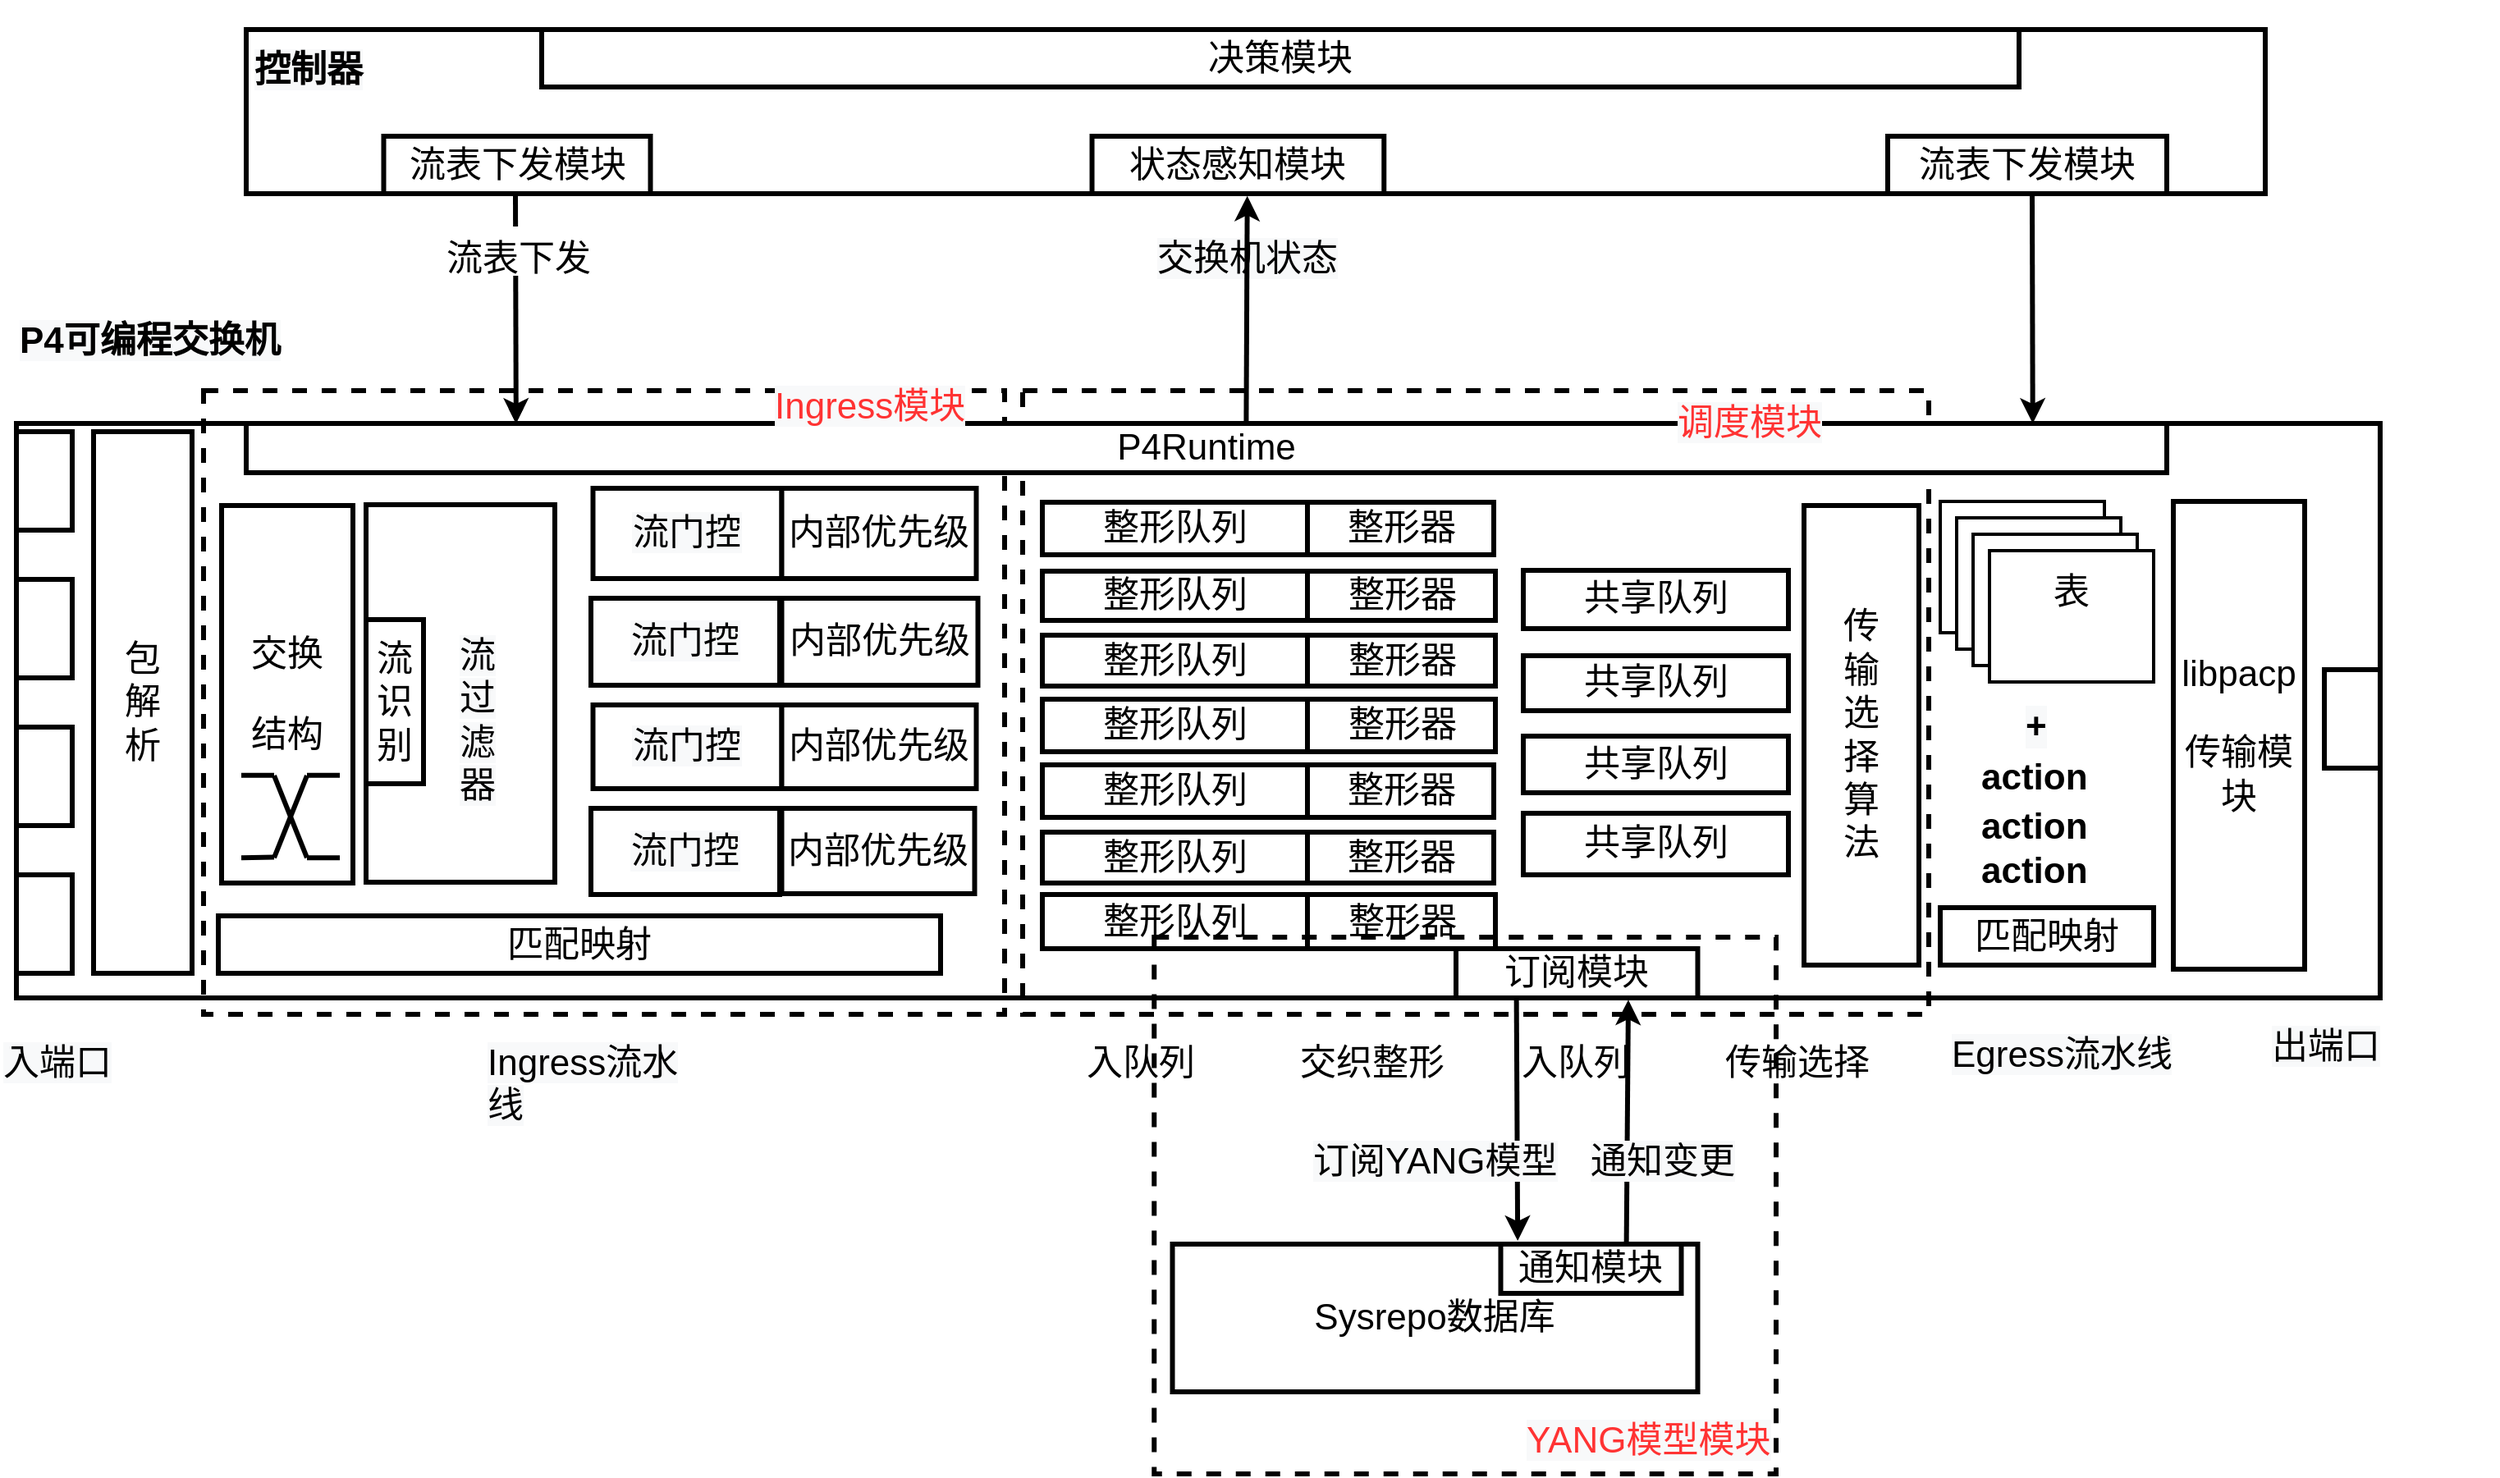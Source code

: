 <mxfile version="14.5.8" type="github">
  <diagram id="_5uIV33gVepCxSf8eShq" name="Page-1">
    <mxGraphModel dx="4031" dy="3089" grid="0" gridSize="10" guides="1" tooltips="1" connect="1" arrows="1" fold="1" page="0" pageScale="1" pageWidth="827" pageHeight="1169" background="none" math="0" shadow="0">
      <root>
        <mxCell id="0" />
        <mxCell id="1" parent="0" />
        <mxCell id="PWsGWJg2u_9087rnuV5E-2" value="" style="rounded=0;whiteSpace=wrap;html=1;strokeWidth=3;fontSize=22;" parent="1" vertex="1">
          <mxGeometry x="-1820" y="-1467" width="1440" height="350" as="geometry" />
        </mxCell>
        <mxCell id="PWsGWJg2u_9087rnuV5E-118" value="&lt;p style=&quot;font-size: 22px;&quot;&gt;&lt;br style=&quot;font-size: 22px;&quot;&gt;&lt;/p&gt;" style="rounded=0;whiteSpace=wrap;html=1;strokeWidth=3;dashed=1;gradientColor=#ffffff;fillColor=none;fontSize=22;" parent="1" vertex="1">
          <mxGeometry x="-1207" y="-1487" width="552" height="380" as="geometry" />
        </mxCell>
        <mxCell id="PWsGWJg2u_9087rnuV5E-90" value="&lt;p style=&quot;font-size: 22px;&quot;&gt;&lt;br style=&quot;font-size: 22px;&quot;&gt;&lt;/p&gt;" style="rounded=0;whiteSpace=wrap;html=1;strokeWidth=3;dashed=1;gradientColor=#ffffff;fillColor=none;fontSize=22;" parent="1" vertex="1">
          <mxGeometry x="-1706" y="-1487" width="488" height="380" as="geometry" />
        </mxCell>
        <mxCell id="PWsGWJg2u_9087rnuV5E-3" value="" style="rounded=0;whiteSpace=wrap;html=1;strokeWidth=3;fontSize=22;" parent="1" vertex="1">
          <mxGeometry x="-1820" y="-1462" width="34" height="60" as="geometry" />
        </mxCell>
        <mxCell id="PWsGWJg2u_9087rnuV5E-4" value="" style="rounded=0;whiteSpace=wrap;html=1;strokeWidth=3;fontSize=22;" parent="1" vertex="1">
          <mxGeometry x="-1820" y="-1372" width="34" height="60" as="geometry" />
        </mxCell>
        <mxCell id="PWsGWJg2u_9087rnuV5E-5" value="" style="rounded=0;whiteSpace=wrap;html=1;strokeWidth=3;fontSize=22;" parent="1" vertex="1">
          <mxGeometry x="-1820" y="-1282" width="34" height="60" as="geometry" />
        </mxCell>
        <mxCell id="PWsGWJg2u_9087rnuV5E-6" value="" style="rounded=0;whiteSpace=wrap;html=1;strokeWidth=3;fontSize=22;" parent="1" vertex="1">
          <mxGeometry x="-1820" y="-1192" width="34" height="60" as="geometry" />
        </mxCell>
        <mxCell id="PWsGWJg2u_9087rnuV5E-10" value="" style="rounded=0;whiteSpace=wrap;html=1;strokeWidth=3;fontSize=22;" parent="1" vertex="1">
          <mxGeometry x="-414" y="-1317" width="34" height="60" as="geometry" />
        </mxCell>
        <mxCell id="PWsGWJg2u_9087rnuV5E-11" value="&lt;blockquote style=&quot;font-size: 22px;&quot;&gt;&lt;font style=&quot;font-size: 22px;&quot;&gt;包解析&lt;/font&gt;&lt;/blockquote&gt;" style="rounded=0;whiteSpace=wrap;html=1;strokeWidth=3;fontSize=22;" parent="1" vertex="1">
          <mxGeometry x="-1773" y="-1462" width="60" height="330" as="geometry" />
        </mxCell>
        <mxCell id="PWsGWJg2u_9087rnuV5E-12" value="&lt;p style=&quot;font-size: 22px;&quot;&gt;&lt;font style=&quot;font-size: 22px;&quot;&gt;匹配映射&lt;/font&gt;&lt;/p&gt;" style="rounded=0;whiteSpace=wrap;html=1;strokeWidth=3;fontSize=22;" parent="1" vertex="1">
          <mxGeometry x="-1697" y="-1167" width="440" height="35" as="geometry" />
        </mxCell>
        <mxCell id="PWsGWJg2u_9087rnuV5E-13" value="&lt;blockquote style=&quot;font-size: 22px;&quot;&gt;&lt;br style=&quot;font-size: 22px;&quot;&gt;&lt;/blockquote&gt;" style="rounded=0;whiteSpace=wrap;html=1;strokeWidth=3;fontSize=22;" parent="1" vertex="1">
          <mxGeometry x="-1680" y="-1707" width="1230" height="100" as="geometry" />
        </mxCell>
        <mxCell id="PWsGWJg2u_9087rnuV5E-15" value="&lt;blockquote style=&quot;font-size: 22px;&quot;&gt;&lt;br style=&quot;font-size: 22px;&quot;&gt;&lt;/blockquote&gt;" style="rounded=0;whiteSpace=wrap;html=1;strokeWidth=3;fontSize=22;" parent="1" vertex="1">
          <mxGeometry x="-1607" y="-1417.5" width="115" height="230" as="geometry" />
        </mxCell>
        <mxCell id="PWsGWJg2u_9087rnuV5E-26" value="&lt;p style=&quot;font-size: 22px;&quot;&gt;&lt;font style=&quot;font-size: 22px;&quot;&gt;P4Runtime&lt;/font&gt;&lt;/p&gt;" style="rounded=0;whiteSpace=wrap;html=1;strokeWidth=3;fontSize=22;" parent="1" vertex="1">
          <mxGeometry x="-1680" y="-1467" width="1170" height="30" as="geometry" />
        </mxCell>
        <mxCell id="PWsGWJg2u_9087rnuV5E-27" value="&lt;span style=&quot;color: rgb(0, 0, 0); font-family: helvetica; font-size: 22px; font-style: normal; font-weight: 400; letter-spacing: normal; text-align: center; text-indent: 0px; text-transform: none; word-spacing: 0px; background-color: rgb(248, 249, 250); display: inline; float: none;&quot;&gt;Ingress流水线&lt;/span&gt;" style="text;whiteSpace=wrap;html=1;fontSize=22;" parent="1" vertex="1">
          <mxGeometry x="-1535" y="-1097" width="140" height="30" as="geometry" />
        </mxCell>
        <mxCell id="PWsGWJg2u_9087rnuV5E-30" value="&lt;span style=&quot;color: rgb(0, 0, 0); font-family: helvetica; font-size: 22px; font-style: normal; font-weight: 400; letter-spacing: normal; text-align: center; text-indent: 0px; text-transform: none; word-spacing: 0px; background-color: rgb(248, 249, 250); display: inline; float: none;&quot;&gt;交换机状态&lt;/span&gt;" style="text;whiteSpace=wrap;html=1;fillColor=#ffffff;fontSize=22;" parent="1" vertex="1">
          <mxGeometry x="-1126.87" y="-1587" width="140" height="30" as="geometry" />
        </mxCell>
        <mxCell id="PWsGWJg2u_9087rnuV5E-32" value="&lt;blockquote style=&quot;font-size: 22px;&quot;&gt;&lt;br style=&quot;font-size: 22px;&quot;&gt;&lt;/blockquote&gt;" style="rounded=0;whiteSpace=wrap;html=1;strokeWidth=2;fontSize=22;" parent="1" vertex="1">
          <mxGeometry x="-648" y="-1419.5" width="100" height="80" as="geometry" />
        </mxCell>
        <mxCell id="PWsGWJg2u_9087rnuV5E-33" value="&lt;blockquote style=&quot;font-size: 22px;&quot;&gt;&lt;br style=&quot;font-size: 22px;&quot;&gt;&lt;/blockquote&gt;" style="rounded=0;whiteSpace=wrap;html=1;strokeWidth=2;fontSize=22;" parent="1" vertex="1">
          <mxGeometry x="-638" y="-1409.5" width="100" height="80" as="geometry" />
        </mxCell>
        <mxCell id="PWsGWJg2u_9087rnuV5E-34" value="&lt;blockquote style=&quot;font-size: 22px;&quot;&gt;&lt;br style=&quot;font-size: 22px;&quot;&gt;&lt;/blockquote&gt;" style="rounded=0;whiteSpace=wrap;html=1;strokeWidth=2;fontSize=22;" parent="1" vertex="1">
          <mxGeometry x="-628" y="-1399.5" width="100" height="80" as="geometry" />
        </mxCell>
        <mxCell id="PWsGWJg2u_9087rnuV5E-35" value="&lt;blockquote style=&quot;font-size: 22px;&quot;&gt;&lt;br style=&quot;font-size: 22px;&quot;&gt;&lt;/blockquote&gt;" style="rounded=0;whiteSpace=wrap;html=1;strokeWidth=2;fontSize=22;" parent="1" vertex="1">
          <mxGeometry x="-618" y="-1389.5" width="100" height="80" as="geometry" />
        </mxCell>
        <mxCell id="PWsGWJg2u_9087rnuV5E-36" value="&lt;font style=&quot;font-size: 22px;&quot;&gt;表&lt;/font&gt;" style="text;html=1;strokeColor=none;fillColor=none;align=center;verticalAlign=middle;whiteSpace=wrap;rounded=0;fontSize=22;" parent="1" vertex="1">
          <mxGeometry x="-588" y="-1374.5" width="40" height="20" as="geometry" />
        </mxCell>
        <mxCell id="PWsGWJg2u_9087rnuV5E-37" value="&lt;span style=&quot;color: rgb(0, 0, 0); font-family: helvetica; font-size: 22px; font-style: normal; font-weight: 400; letter-spacing: normal; text-align: center; text-indent: 0px; text-transform: none; word-spacing: 0px; background-color: rgb(248, 249, 250); display: inline; float: none;&quot;&gt;Egress流水线&lt;/span&gt;" style="text;whiteSpace=wrap;html=1;fontSize=22;" parent="1" vertex="1">
          <mxGeometry x="-643" y="-1102.5" width="140" height="30" as="geometry" />
        </mxCell>
        <mxCell id="PWsGWJg2u_9087rnuV5E-38" value="&lt;blockquote style=&quot;font-size: 22px;&quot;&gt;&lt;span style=&quot;font-size: 22px;&quot;&gt;Sysrepo数据库&lt;/span&gt;&lt;/blockquote&gt;" style="rounded=0;whiteSpace=wrap;html=1;strokeWidth=3;fontSize=22;" parent="1" vertex="1">
          <mxGeometry x="-1115.75" y="-967" width="320" height="90" as="geometry" />
        </mxCell>
        <mxCell id="PWsGWJg2u_9087rnuV5E-40" value="&lt;p style=&quot;font-size: 22px;&quot;&gt;&lt;font style=&quot;font-size: 22px;&quot;&gt;订阅模块&lt;/font&gt;&lt;/p&gt;" style="rounded=0;whiteSpace=wrap;html=1;strokeWidth=3;fontSize=22;" parent="1" vertex="1">
          <mxGeometry x="-943" y="-1147" width="147.25" height="30" as="geometry" />
        </mxCell>
        <mxCell id="PWsGWJg2u_9087rnuV5E-41" value="&lt;p style=&quot;font-size: 22px;&quot;&gt;&lt;font style=&quot;font-size: 22px;&quot;&gt;通知模块&lt;/font&gt;&lt;/p&gt;" style="rounded=0;whiteSpace=wrap;html=1;strokeWidth=3;fontSize=22;" parent="1" vertex="1">
          <mxGeometry x="-915.75" y="-967" width="110" height="30" as="geometry" />
        </mxCell>
        <mxCell id="PWsGWJg2u_9087rnuV5E-42" value="" style="endArrow=classic;html=1;exitX=0.696;exitY=-0.01;exitDx=0;exitDy=0;exitPerimeter=0;entryX=0.713;entryY=1.038;entryDx=0;entryDy=0;strokeWidth=3;entryPerimeter=0;fontSize=22;" parent="1" source="PWsGWJg2u_9087rnuV5E-41" target="PWsGWJg2u_9087rnuV5E-40" edge="1">
          <mxGeometry width="50" height="50" relative="1" as="geometry">
            <mxPoint x="-1050" y="-923.01" as="sourcePoint" />
            <mxPoint x="-1049.96" y="-797" as="targetPoint" />
          </mxGeometry>
        </mxCell>
        <mxCell id="PWsGWJg2u_9087rnuV5E-43" value="" style="endArrow=classic;html=1;entryX=0.094;entryY=-0.067;entryDx=0;entryDy=0;entryPerimeter=0;strokeWidth=3;exitX=0.25;exitY=1;exitDx=0;exitDy=0;fontSize=22;" parent="1" source="PWsGWJg2u_9087rnuV5E-40" target="PWsGWJg2u_9087rnuV5E-41" edge="1">
          <mxGeometry width="50" height="50" relative="1" as="geometry">
            <mxPoint x="-915" y="-1047" as="sourcePoint" />
            <mxPoint x="-1107.92" y="-921.84" as="targetPoint" />
          </mxGeometry>
        </mxCell>
        <mxCell id="PWsGWJg2u_9087rnuV5E-44" value="" style="endArrow=classic;html=1;exitX=0.821;exitY=1.018;exitDx=0;exitDy=0;exitPerimeter=0;entryX=0.104;entryY=-0.133;entryDx=0;entryDy=0;entryPerimeter=0;fontSize=22;" parent="1" edge="1">
          <mxGeometry width="50" height="50" relative="1" as="geometry">
            <mxPoint x="-1515.44" y="-1556.46" as="sourcePoint" />
            <mxPoint x="-1515.71" y="-1467" as="targetPoint" />
          </mxGeometry>
        </mxCell>
        <mxCell id="PWsGWJg2u_9087rnuV5E-45" value="" style="endArrow=classic;html=1;exitX=0.308;exitY=-0.133;exitDx=0;exitDy=0;exitPerimeter=0;entryX=0.227;entryY=1;entryDx=0;entryDy=0;entryPerimeter=0;strokeWidth=3;fontSize=22;" parent="1" edge="1">
          <mxGeometry width="50" height="50" relative="1" as="geometry">
            <mxPoint x="-1070.8" y="-1467" as="sourcePoint" />
            <mxPoint x="-1070.16" y="-1605.65" as="targetPoint" />
          </mxGeometry>
        </mxCell>
        <mxCell id="PWsGWJg2u_9087rnuV5E-48" value="" style="endArrow=classic;html=1;entryX=0.104;entryY=-0.133;entryDx=0;entryDy=0;entryPerimeter=0;strokeWidth=3;fontSize=22;" parent="1" edge="1">
          <mxGeometry width="50" height="50" relative="1" as="geometry">
            <mxPoint x="-1516" y="-1607" as="sourcePoint" />
            <mxPoint x="-1515.59" y="-1467" as="targetPoint" />
          </mxGeometry>
        </mxCell>
        <mxCell id="PWsGWJg2u_9087rnuV5E-49" value="&lt;blockquote style=&quot;font-size: 22px;&quot;&gt;&lt;span style=&quot;color: rgb(0, 0, 0); font-family: helvetica; font-size: 22px; font-style: normal; font-weight: 400; letter-spacing: normal; text-align: center; text-indent: 0px; text-transform: none; word-spacing: 0px; background-color: rgb(248, 249, 250); display: inline; float: none;&quot;&gt;流过滤器&lt;/span&gt;&lt;/blockquote&gt;" style="text;whiteSpace=wrap;html=1;fontSize=22;" parent="1" vertex="1">
          <mxGeometry x="-1592" y="-1367.5" width="110" height="150" as="geometry" />
        </mxCell>
        <mxCell id="PWsGWJg2u_9087rnuV5E-50" value="&lt;blockquote style=&quot;font-size: 22px;&quot;&gt;&lt;font style=&quot;font-size: 22px;&quot;&gt;流识别&lt;/font&gt;&lt;/blockquote&gt;" style="rounded=0;whiteSpace=wrap;html=1;strokeWidth=3;rotation=0;fontSize=22;" parent="1" vertex="1">
          <mxGeometry x="-1607" y="-1347.5" width="35" height="100" as="geometry" />
        </mxCell>
        <mxCell id="PWsGWJg2u_9087rnuV5E-51" value="&lt;p style=&quot;font-size: 22px;&quot;&gt;整形队列&lt;/p&gt;" style="rounded=0;whiteSpace=wrap;html=1;strokeWidth=3;fontSize=22;" parent="1" vertex="1">
          <mxGeometry x="-1195" y="-1419" width="161.5" height="32" as="geometry" />
        </mxCell>
        <mxCell id="PWsGWJg2u_9087rnuV5E-52" value="&lt;p style=&quot;font-size: 22px;&quot;&gt;整形队列&lt;/p&gt;" style="rounded=0;whiteSpace=wrap;html=1;strokeWidth=3;fontSize=22;" parent="1" vertex="1">
          <mxGeometry x="-1195" y="-1377" width="161.5" height="30" as="geometry" />
        </mxCell>
        <mxCell id="PWsGWJg2u_9087rnuV5E-53" value="&lt;p style=&quot;font-size: 22px;&quot;&gt;整形队列&lt;/p&gt;" style="rounded=0;whiteSpace=wrap;html=1;strokeWidth=3;fontSize=22;" parent="1" vertex="1">
          <mxGeometry x="-1195" y="-1338" width="161.5" height="31" as="geometry" />
        </mxCell>
        <mxCell id="PWsGWJg2u_9087rnuV5E-55" value="&lt;p style=&quot;font-size: 22px;&quot;&gt;整形队列&lt;/p&gt;" style="rounded=0;whiteSpace=wrap;html=1;strokeWidth=3;fontSize=22;" parent="1" vertex="1">
          <mxGeometry x="-1195" y="-1299" width="161.5" height="32" as="geometry" />
        </mxCell>
        <mxCell id="PWsGWJg2u_9087rnuV5E-56" value="&lt;p style=&quot;font-size: 22px;&quot;&gt;整形队列&lt;/p&gt;" style="rounded=0;whiteSpace=wrap;html=1;strokeWidth=3;fontSize=22;" parent="1" vertex="1">
          <mxGeometry x="-1195" y="-1259" width="161.5" height="32" as="geometry" />
        </mxCell>
        <mxCell id="PWsGWJg2u_9087rnuV5E-57" value="&lt;p style=&quot;font-size: 22px;&quot;&gt;整形队列&lt;/p&gt;" style="rounded=0;whiteSpace=wrap;html=1;strokeWidth=3;fontSize=22;" parent="1" vertex="1">
          <mxGeometry x="-1195" y="-1218" width="161.5" height="31" as="geometry" />
        </mxCell>
        <mxCell id="PWsGWJg2u_9087rnuV5E-58" value="&lt;p style=&quot;font-size: 22px;&quot;&gt;整形队列&lt;/p&gt;" style="rounded=0;whiteSpace=wrap;html=1;strokeWidth=3;fontSize=22;" parent="1" vertex="1">
          <mxGeometry x="-1195" y="-1180" width="161.5" height="33" as="geometry" />
        </mxCell>
        <mxCell id="PWsGWJg2u_9087rnuV5E-62" value="&lt;p style=&quot;font-size: 22px;&quot;&gt;整形器&lt;/p&gt;" style="rounded=0;whiteSpace=wrap;html=1;strokeWidth=3;fontSize=22;" parent="1" vertex="1">
          <mxGeometry x="-1033.5" y="-1419" width="113.5" height="32" as="geometry" />
        </mxCell>
        <mxCell id="PWsGWJg2u_9087rnuV5E-63" value="&lt;p style=&quot;font-size: 22px;&quot;&gt;整形器&lt;br style=&quot;font-size: 22px;&quot;&gt;&lt;/p&gt;" style="rounded=0;whiteSpace=wrap;html=1;strokeWidth=3;fontSize=22;" parent="1" vertex="1">
          <mxGeometry x="-1033.5" y="-1377" width="114.5" height="30" as="geometry" />
        </mxCell>
        <mxCell id="PWsGWJg2u_9087rnuV5E-64" value="&lt;p style=&quot;font-size: 22px;&quot;&gt;整形器&lt;br style=&quot;font-size: 22px;&quot;&gt;&lt;/p&gt;" style="rounded=0;whiteSpace=wrap;html=1;strokeWidth=3;fontSize=22;" parent="1" vertex="1">
          <mxGeometry x="-1033.5" y="-1338" width="114.5" height="31" as="geometry" />
        </mxCell>
        <mxCell id="PWsGWJg2u_9087rnuV5E-65" value="&lt;p style=&quot;font-size: 22px;&quot;&gt;整形器&lt;br style=&quot;font-size: 22px;&quot;&gt;&lt;/p&gt;" style="rounded=0;whiteSpace=wrap;html=1;strokeWidth=3;fontSize=22;" parent="1" vertex="1">
          <mxGeometry x="-1033.5" y="-1299" width="114.5" height="32" as="geometry" />
        </mxCell>
        <mxCell id="PWsGWJg2u_9087rnuV5E-66" value="&lt;p style=&quot;font-size: 22px;&quot;&gt;整形器&lt;br style=&quot;font-size: 22px;&quot;&gt;&lt;/p&gt;" style="rounded=0;whiteSpace=wrap;html=1;strokeWidth=3;fontSize=22;" parent="1" vertex="1">
          <mxGeometry x="-1033.5" y="-1259" width="113.5" height="32" as="geometry" />
        </mxCell>
        <mxCell id="PWsGWJg2u_9087rnuV5E-67" value="&lt;p style=&quot;font-size: 22px;&quot;&gt;整形器&lt;br style=&quot;font-size: 22px;&quot;&gt;&lt;/p&gt;" style="rounded=0;whiteSpace=wrap;html=1;strokeWidth=3;fontSize=22;" parent="1" vertex="1">
          <mxGeometry x="-1033.5" y="-1218" width="113.5" height="31" as="geometry" />
        </mxCell>
        <mxCell id="PWsGWJg2u_9087rnuV5E-68" value="&lt;p style=&quot;font-size: 22px;&quot;&gt;整形器&lt;br style=&quot;font-size: 22px;&quot;&gt;&lt;/p&gt;" style="rounded=0;whiteSpace=wrap;html=1;strokeWidth=3;fontSize=22;" parent="1" vertex="1">
          <mxGeometry x="-1033.5" y="-1180" width="114.5" height="33" as="geometry" />
        </mxCell>
        <mxCell id="PWsGWJg2u_9087rnuV5E-70" value="&lt;div style=&quot;text-align: center; font-size: 22px;&quot;&gt;&lt;span style=&quot;font-size: 22px;&quot;&gt;&lt;font face=&quot;helvetica&quot; style=&quot;font-size: 22px;&quot;&gt;交织整形&lt;/font&gt;&lt;/span&gt;&lt;/div&gt;" style="text;whiteSpace=wrap;html=1;fontSize=22;" parent="1" vertex="1">
          <mxGeometry x="-1040" y="-1097" width="140" height="30" as="geometry" />
        </mxCell>
        <mxCell id="PWsGWJg2u_9087rnuV5E-71" value="&lt;div style=&quot;text-align: center; font-size: 22px;&quot;&gt;&lt;span style=&quot;font-size: 22px;&quot;&gt;&lt;font face=&quot;helvetica&quot; style=&quot;font-size: 22px;&quot;&gt;入队列&lt;/font&gt;&lt;/span&gt;&lt;/div&gt;" style="text;whiteSpace=wrap;html=1;fontSize=22;" parent="1" vertex="1">
          <mxGeometry x="-1170" y="-1097" width="140" height="30" as="geometry" />
        </mxCell>
        <mxCell id="PWsGWJg2u_9087rnuV5E-74" value="&#xa;&#xa;&lt;span style=&quot;color: rgb(0, 0, 0); font-family: helvetica; font-size: 22px; font-style: normal; font-weight: 400; letter-spacing: normal; text-align: center; text-indent: 0px; text-transform: none; word-spacing: 0px; background-color: rgb(248, 249, 250); display: inline; float: none;&quot;&gt;流门控&lt;/span&gt;&#xa;&#xa;" style="rounded=0;whiteSpace=wrap;html=1;strokeWidth=3;fontStyle=1;fontSize=22;" parent="1" vertex="1">
          <mxGeometry x="-1468.75" y="-1427.5" width="115" height="55" as="geometry" />
        </mxCell>
        <mxCell id="PWsGWJg2u_9087rnuV5E-76" value="&#xa;&#xa;&lt;span style=&quot;color: rgb(0, 0, 0); font-family: helvetica; font-size: 22px; font-style: normal; font-weight: 400; letter-spacing: normal; text-align: center; text-indent: 0px; text-transform: none; word-spacing: 0px; background-color: rgb(248, 249, 250); display: inline; float: none;&quot;&gt;流门控&lt;/span&gt;&#xa;&#xa;" style="rounded=0;whiteSpace=wrap;html=1;strokeWidth=3;fontStyle=1;fontSize=22;" parent="1" vertex="1">
          <mxGeometry x="-1470" y="-1360.5" width="115" height="53" as="geometry" />
        </mxCell>
        <mxCell id="PWsGWJg2u_9087rnuV5E-77" value="&#xa;&#xa;&lt;span style=&quot;color: rgb(0, 0, 0); font-family: helvetica; font-size: 22px; font-style: normal; font-weight: 400; letter-spacing: normal; text-align: center; text-indent: 0px; text-transform: none; word-spacing: 0px; background-color: rgb(248, 249, 250); display: inline; float: none;&quot;&gt;流门控&lt;/span&gt;&#xa;&#xa;" style="rounded=0;whiteSpace=wrap;html=1;strokeWidth=3;fontStyle=1;fontSize=22;" parent="1" vertex="1">
          <mxGeometry x="-1468.75" y="-1295.5" width="115" height="51" as="geometry" />
        </mxCell>
        <mxCell id="PWsGWJg2u_9087rnuV5E-78" value="&#xa;&#xa;&lt;span style=&quot;color: rgb(0, 0, 0); font-family: helvetica; font-size: 22px; font-style: normal; font-weight: 400; letter-spacing: normal; text-align: center; text-indent: 0px; text-transform: none; word-spacing: 0px; background-color: rgb(248, 249, 250); display: inline; float: none;&quot;&gt;流门控&lt;/span&gt;&#xa;&#xa;" style="rounded=0;whiteSpace=wrap;html=1;strokeWidth=3;fontStyle=1;fontSize=22;" parent="1" vertex="1">
          <mxGeometry x="-1470" y="-1232.5" width="115" height="52.5" as="geometry" />
        </mxCell>
        <mxCell id="PWsGWJg2u_9087rnuV5E-79" value="&lt;p style=&quot;font-size: 22px&quot;&gt;&lt;font style=&quot;font-size: 22px ; font-weight: normal&quot;&gt;内部优先级&lt;/font&gt;&lt;/p&gt;" style="rounded=0;whiteSpace=wrap;html=1;strokeWidth=3;fontStyle=1;fontSize=22;" parent="1" vertex="1">
          <mxGeometry x="-1353.75" y="-1427.5" width="118.5" height="55" as="geometry" />
        </mxCell>
        <mxCell id="PWsGWJg2u_9087rnuV5E-80" value="&lt;p style=&quot;font-size: 22px&quot;&gt;&lt;font style=&quot;font-size: 22px ; font-weight: normal&quot;&gt;内部优先级&lt;/font&gt;&lt;/p&gt;" style="rounded=0;whiteSpace=wrap;html=1;strokeWidth=3;fontStyle=1;fontSize=22;" parent="1" vertex="1">
          <mxGeometry x="-1353.75" y="-1360.5" width="119.5" height="53" as="geometry" />
        </mxCell>
        <mxCell id="PWsGWJg2u_9087rnuV5E-81" value="&lt;p style=&quot;font-size: 22px&quot;&gt;&lt;font style=&quot;font-size: 22px ; font-weight: normal&quot;&gt;内部优先级&lt;/font&gt;&lt;/p&gt;" style="rounded=0;whiteSpace=wrap;html=1;strokeWidth=3;fontStyle=1;fontSize=22;" parent="1" vertex="1">
          <mxGeometry x="-1353.75" y="-1295.5" width="118.5" height="51" as="geometry" />
        </mxCell>
        <mxCell id="PWsGWJg2u_9087rnuV5E-82" value="&lt;p style=&quot;font-size: 22px&quot;&gt;&lt;font style=&quot;font-size: 22px ; font-weight: normal&quot;&gt;内部优先级&lt;/font&gt;&lt;/p&gt;" style="rounded=0;whiteSpace=wrap;html=1;strokeWidth=3;fontStyle=1;fontSize=22;" parent="1" vertex="1">
          <mxGeometry x="-1353.75" y="-1232.5" width="117.5" height="52" as="geometry" />
        </mxCell>
        <mxCell id="PWsGWJg2u_9087rnuV5E-83" value="&lt;span style=&quot;color: rgb(0, 0, 0); font-family: helvetica; font-size: 22px; font-style: normal; font-weight: 400; letter-spacing: normal; text-align: center; text-indent: 0px; text-transform: none; word-spacing: 0px; background-color: rgb(248, 249, 250); display: inline; float: none;&quot;&gt;入端口&lt;/span&gt;" style="text;whiteSpace=wrap;html=1;fontSize=22;" parent="1" vertex="1">
          <mxGeometry x="-1830" y="-1097" width="140" height="30" as="geometry" />
        </mxCell>
        <mxCell id="PWsGWJg2u_9087rnuV5E-87" value="&lt;p style=&quot;font-size: 22px;&quot;&gt;&lt;font style=&quot;font-size: 22px;&quot;&gt;交换&lt;/font&gt;&lt;/p&gt;&lt;p style=&quot;font-size: 22px;&quot;&gt;&lt;font style=&quot;font-size: 22px;&quot;&gt;结构&lt;/font&gt;&lt;/p&gt;" style="rounded=0;whiteSpace=wrap;html=1;strokeWidth=3;fontSize=22;" parent="1" vertex="1">
          <mxGeometry x="-1695" y="-1417" width="80" height="230" as="geometry" />
        </mxCell>
        <mxCell id="PWsGWJg2u_9087rnuV5E-91" value="" style="endArrow=none;html=1;strokeWidth=3;fontSize=22;" parent="1" edge="1">
          <mxGeometry width="50" height="50" relative="1" as="geometry">
            <mxPoint x="-1683" y="-1252.6" as="sourcePoint" />
            <mxPoint x="-1663" y="-1252.6" as="targetPoint" />
          </mxGeometry>
        </mxCell>
        <mxCell id="PWsGWJg2u_9087rnuV5E-92" value="" style="endArrow=none;html=1;strokeWidth=3;fontSize=22;" parent="1" edge="1">
          <mxGeometry width="50" height="50" relative="1" as="geometry">
            <mxPoint x="-1643" y="-1202.41" as="sourcePoint" />
            <mxPoint x="-1623" y="-1202.41" as="targetPoint" />
          </mxGeometry>
        </mxCell>
        <mxCell id="PWsGWJg2u_9087rnuV5E-93" value="" style="endArrow=none;html=1;strokeWidth=3;fontSize=22;" parent="1" edge="1">
          <mxGeometry width="50" height="50" relative="1" as="geometry">
            <mxPoint x="-1683" y="-1202.41" as="sourcePoint" />
            <mxPoint x="-1663" y="-1202.74" as="targetPoint" />
          </mxGeometry>
        </mxCell>
        <mxCell id="PWsGWJg2u_9087rnuV5E-94" value="" style="endArrow=none;html=1;strokeWidth=3;fontSize=22;" parent="1" edge="1">
          <mxGeometry width="50" height="50" relative="1" as="geometry">
            <mxPoint x="-1643" y="-1252.6" as="sourcePoint" />
            <mxPoint x="-1623" y="-1252.6" as="targetPoint" />
          </mxGeometry>
        </mxCell>
        <mxCell id="PWsGWJg2u_9087rnuV5E-95" value="" style="endArrow=none;html=1;strokeWidth=3;fontSize=22;" parent="1" edge="1">
          <mxGeometry width="50" height="50" relative="1" as="geometry">
            <mxPoint x="-1663" y="-1252.41" as="sourcePoint" />
            <mxPoint x="-1643" y="-1202.41" as="targetPoint" />
          </mxGeometry>
        </mxCell>
        <mxCell id="PWsGWJg2u_9087rnuV5E-96" value="" style="endArrow=none;html=1;strokeWidth=3;fontSize=22;" parent="1" edge="1">
          <mxGeometry width="50" height="50" relative="1" as="geometry">
            <mxPoint x="-1663" y="-1202.41" as="sourcePoint" />
            <mxPoint x="-1643" y="-1252.41" as="targetPoint" />
          </mxGeometry>
        </mxCell>
        <mxCell id="PWsGWJg2u_9087rnuV5E-104" value="&lt;blockquote style=&quot;font-size: 22px;&quot;&gt;&lt;font style=&quot;font-size: 22px;&quot;&gt;传输选择算法&lt;/font&gt;&lt;/blockquote&gt;" style="rounded=0;whiteSpace=wrap;html=1;strokeWidth=3;fontSize=22;" parent="1" vertex="1">
          <mxGeometry x="-731" y="-1417" width="70" height="280" as="geometry" />
        </mxCell>
        <mxCell id="PWsGWJg2u_9087rnuV5E-105" value="&lt;p style=&quot;font-size: 22px;&quot;&gt;共享队列&lt;/p&gt;" style="rounded=0;whiteSpace=wrap;html=1;strokeWidth=3;fontSize=22;" parent="1" vertex="1">
          <mxGeometry x="-902" y="-1377.5" width="161.5" height="35.5" as="geometry" />
        </mxCell>
        <mxCell id="PWsGWJg2u_9087rnuV5E-106" value="&lt;p style=&quot;font-size: 22px;&quot;&gt;共享队列&lt;/p&gt;" style="rounded=0;whiteSpace=wrap;html=1;strokeWidth=3;fontSize=22;" parent="1" vertex="1">
          <mxGeometry x="-902" y="-1325.5" width="161.5" height="33.5" as="geometry" />
        </mxCell>
        <mxCell id="PWsGWJg2u_9087rnuV5E-107" value="&lt;p style=&quot;font-size: 22px;&quot;&gt;共享队列&lt;/p&gt;" style="rounded=0;whiteSpace=wrap;html=1;strokeWidth=3;fontSize=22;" parent="1" vertex="1">
          <mxGeometry x="-902" y="-1276.5" width="161.5" height="34.5" as="geometry" />
        </mxCell>
        <mxCell id="PWsGWJg2u_9087rnuV5E-108" value="&lt;p style=&quot;font-size: 22px;&quot;&gt;共享队列&lt;/p&gt;" style="rounded=0;whiteSpace=wrap;html=1;strokeWidth=3;fontSize=22;" parent="1" vertex="1">
          <mxGeometry x="-902" y="-1229.5" width="161.5" height="37.5" as="geometry" />
        </mxCell>
        <mxCell id="PWsGWJg2u_9087rnuV5E-109" value="&lt;blockquote style=&quot;font-size: 22px;&quot;&gt;&lt;font style=&quot;font-size: 22px;&quot;&gt;libpacp&lt;/font&gt;&lt;/blockquote&gt;&lt;blockquote style=&quot;font-size: 22px;&quot;&gt;&lt;font style=&quot;font-size: 22px;&quot;&gt;传输模块&lt;/font&gt;&lt;/blockquote&gt;" style="rounded=0;whiteSpace=wrap;html=1;strokeWidth=3;fontSize=22;" parent="1" vertex="1">
          <mxGeometry x="-506" y="-1419.5" width="80" height="285" as="geometry" />
        </mxCell>
        <mxCell id="PWsGWJg2u_9087rnuV5E-111" value="&lt;div style=&quot;text-align: center; font-size: 22px;&quot;&gt;&lt;span style=&quot;font-size: 22px;&quot;&gt;&lt;font face=&quot;helvetica&quot; style=&quot;font-size: 22px;&quot;&gt;入队列&lt;/font&gt;&lt;/span&gt;&lt;/div&gt;" style="text;whiteSpace=wrap;html=1;fontSize=22;" parent="1" vertex="1">
          <mxGeometry x="-905" y="-1097" width="140" height="30" as="geometry" />
        </mxCell>
        <mxCell id="PWsGWJg2u_9087rnuV5E-112" value="&lt;div style=&quot;text-align: center; font-size: 22px;&quot;&gt;&lt;span style=&quot;font-size: 22px;&quot;&gt;&lt;font face=&quot;helvetica&quot; style=&quot;font-size: 22px;&quot;&gt;传输选择&lt;/font&gt;&lt;/span&gt;&lt;/div&gt;" style="text;whiteSpace=wrap;html=1;fontSize=22;" parent="1" vertex="1">
          <mxGeometry x="-781.5" y="-1097" width="140" height="30" as="geometry" />
        </mxCell>
        <mxCell id="PWsGWJg2u_9087rnuV5E-113" value="&lt;p style=&quot;font-size: 22px;&quot;&gt;&lt;font style=&quot;font-size: 22px;&quot;&gt;匹配映射&lt;/font&gt;&lt;/p&gt;" style="rounded=0;whiteSpace=wrap;html=1;strokeWidth=3;fontSize=22;" parent="1" vertex="1">
          <mxGeometry x="-648" y="-1172" width="130" height="35" as="geometry" />
        </mxCell>
        <mxCell id="PWsGWJg2u_9087rnuV5E-114" value="&lt;h1 style=&quot;font-size: 22px;&quot;&gt;action&lt;/h1&gt;" style="text;html=1;strokeColor=none;fillColor=none;spacing=5;spacingTop=-20;whiteSpace=wrap;overflow=hidden;rounded=0;dashed=1;fontSize=22;" parent="1" vertex="1">
          <mxGeometry x="-628" y="-1269.5" width="90" height="40" as="geometry" />
        </mxCell>
        <mxCell id="PWsGWJg2u_9087rnuV5E-115" value="&lt;h1 style=&quot;font-size: 22px;&quot;&gt;action&lt;/h1&gt;" style="text;html=1;strokeColor=none;fillColor=none;spacing=5;spacingTop=-20;whiteSpace=wrap;overflow=hidden;rounded=0;dashed=1;fontSize=22;" parent="1" vertex="1">
          <mxGeometry x="-628" y="-1239.5" width="90" height="40" as="geometry" />
        </mxCell>
        <mxCell id="PWsGWJg2u_9087rnuV5E-116" value="&lt;h1 style=&quot;font-size: 22px;&quot;&gt;action&lt;/h1&gt;" style="text;html=1;strokeColor=none;fillColor=none;spacing=5;spacingTop=-20;whiteSpace=wrap;overflow=hidden;rounded=0;dashed=1;fontSize=22;" parent="1" vertex="1">
          <mxGeometry x="-628" y="-1212" width="90" height="40" as="geometry" />
        </mxCell>
        <mxCell id="PWsGWJg2u_9087rnuV5E-117" value="&lt;h1 style=&quot;color: rgb(0, 0, 0); font-family: helvetica; font-style: normal; letter-spacing: normal; text-align: left; text-indent: 0px; text-transform: none; word-spacing: 0px; background-color: rgb(248, 249, 250); font-size: 22px;&quot;&gt;+&lt;/h1&gt;" style="text;whiteSpace=wrap;html=1;fontSize=22;" parent="1" vertex="1">
          <mxGeometry x="-598" y="-1317" width="30" height="55" as="geometry" />
        </mxCell>
        <mxCell id="PWsGWJg2u_9087rnuV5E-119" value="&lt;span style=&quot;font-family: helvetica; font-size: 22px; font-style: normal; font-weight: 400; letter-spacing: normal; text-align: center; text-indent: 0px; text-transform: none; word-spacing: 0px; background-color: rgb(248, 249, 250); display: inline; float: none;&quot;&gt;&lt;font color=&quot;#ff3333&quot; style=&quot;font-size: 22px;&quot;&gt;Ingress模块&lt;/font&gt;&lt;/span&gt;" style="text;whiteSpace=wrap;html=1;fontSize=22;" parent="1" vertex="1">
          <mxGeometry x="-1360" y="-1497" width="140" height="30" as="geometry" />
        </mxCell>
        <mxCell id="PWsGWJg2u_9087rnuV5E-120" value="&lt;span style=&quot;font-family: helvetica; font-size: 22px; font-style: normal; font-weight: 400; letter-spacing: normal; text-align: center; text-indent: 0px; text-transform: none; word-spacing: 0px; background-color: rgb(248, 249, 250); display: inline; float: none;&quot;&gt;&lt;font color=&quot;#ff3333&quot; style=&quot;font-size: 22px;&quot;&gt;调度模块&lt;/font&gt;&lt;/span&gt;" style="text;whiteSpace=wrap;html=1;fontSize=22;" parent="1" vertex="1">
          <mxGeometry x="-810" y="-1487" width="140" height="30" as="geometry" />
        </mxCell>
        <mxCell id="PWsGWJg2u_9087rnuV5E-121" value="&lt;span style=&quot;color: rgb(0, 0, 0); font-family: helvetica; font-size: 22px; font-style: normal; font-weight: 400; letter-spacing: normal; text-align: center; text-indent: 0px; text-transform: none; word-spacing: 0px; background-color: rgb(248, 249, 250); display: inline; float: none;&quot;&gt;订阅YANG模型&lt;/span&gt;" style="text;whiteSpace=wrap;html=1;fontSize=22;" parent="1" vertex="1">
          <mxGeometry x="-1032.5" y="-1037" width="180" height="30" as="geometry" />
        </mxCell>
        <mxCell id="PWsGWJg2u_9087rnuV5E-122" value="&lt;span style=&quot;color: rgb(0, 0, 0); font-family: helvetica; font-size: 22px; font-style: normal; font-weight: 400; letter-spacing: normal; text-align: center; text-indent: 0px; text-transform: none; word-spacing: 0px; background-color: rgb(248, 249, 250); display: inline; float: none;&quot;&gt;通知变更&lt;/span&gt;" style="text;whiteSpace=wrap;html=1;fontSize=22;" parent="1" vertex="1">
          <mxGeometry x="-863" y="-1037" width="180" height="30" as="geometry" />
        </mxCell>
        <mxCell id="PWsGWJg2u_9087rnuV5E-123" value="&lt;span style=&quot;font-family: helvetica; font-size: 22px; text-align: center;&quot;&gt;流表下发&lt;/span&gt;" style="text;whiteSpace=wrap;html=1;fillColor=#ffffff;fontSize=22;" parent="1" vertex="1">
          <mxGeometry x="-1560" y="-1587" width="90" height="30" as="geometry" />
        </mxCell>
        <mxCell id="PWsGWJg2u_9087rnuV5E-128" value="&lt;p style=&quot;font-size: 22px;&quot;&gt;&lt;br style=&quot;font-size: 22px;&quot;&gt;&lt;/p&gt;" style="rounded=0;whiteSpace=wrap;html=1;strokeWidth=3;dashed=1;gradientColor=#ffffff;fillColor=none;fontSize=22;" parent="1" vertex="1">
          <mxGeometry x="-1126.87" y="-1154" width="378.87" height="327" as="geometry" />
        </mxCell>
        <mxCell id="PWsGWJg2u_9087rnuV5E-129" value="&lt;span style=&quot;font-family: helvetica; font-size: 22px; font-style: normal; font-weight: 400; letter-spacing: normal; text-align: center; text-indent: 0px; text-transform: none; word-spacing: 0px; background-color: rgb(248, 249, 250); display: inline; float: none;&quot;&gt;&lt;font color=&quot;#ff3333&quot; style=&quot;font-size: 22px;&quot;&gt;YANG模型模块&lt;/font&gt;&lt;/span&gt;" style="text;whiteSpace=wrap;html=1;fontSize=22;" parent="1" vertex="1">
          <mxGeometry x="-902" y="-867" width="173" height="30" as="geometry" />
        </mxCell>
        <mxCell id="PWsGWJg2u_9087rnuV5E-130" value="" style="endArrow=classic;html=1;entryX=0.104;entryY=-0.133;entryDx=0;entryDy=0;entryPerimeter=0;strokeWidth=3;fontSize=22;" parent="1" edge="1">
          <mxGeometry width="50" height="50" relative="1" as="geometry">
            <mxPoint x="-592" y="-1607" as="sourcePoint" />
            <mxPoint x="-591.64" y="-1467" as="targetPoint" />
          </mxGeometry>
        </mxCell>
        <mxCell id="PWsGWJg2u_9087rnuV5E-132" value="&lt;p style=&quot;font-size: 22px;&quot;&gt;&lt;font style=&quot;font-size: 22px;&quot;&gt;状态感知模块&lt;/font&gt;&lt;/p&gt;" style="rounded=0;whiteSpace=wrap;html=1;strokeWidth=3;fontSize=22;" parent="1" vertex="1">
          <mxGeometry x="-1164.74" y="-1642" width="177.87" height="35" as="geometry" />
        </mxCell>
        <mxCell id="PWsGWJg2u_9087rnuV5E-133" value="&lt;p style=&quot;font-size: 22px;&quot;&gt;&lt;font style=&quot;font-size: 22px;&quot;&gt;流表下发模块&lt;/font&gt;&lt;/p&gt;" style="rounded=0;whiteSpace=wrap;html=1;strokeWidth=3;fontSize=22;" parent="1" vertex="1">
          <mxGeometry x="-1596.25" y="-1642" width="162.5" height="35" as="geometry" />
        </mxCell>
        <mxCell id="PWsGWJg2u_9087rnuV5E-138" value="&lt;p style=&quot;font-size: 22px;&quot;&gt;&lt;font style=&quot;font-size: 22px;&quot;&gt;流表下发模块&lt;/font&gt;&lt;/p&gt;" style="rounded=0;whiteSpace=wrap;html=1;strokeWidth=3;fontSize=22;" parent="1" vertex="1">
          <mxGeometry x="-680" y="-1642" width="170" height="35" as="geometry" />
        </mxCell>
        <mxCell id="PWsGWJg2u_9087rnuV5E-139" value="&lt;p style=&quot;font-size: 22px;&quot;&gt;&lt;font style=&quot;font-size: 22px;&quot;&gt;决策模块&lt;/font&gt;&lt;/p&gt;" style="rounded=0;whiteSpace=wrap;html=1;strokeWidth=3;fontSize=22;" parent="1" vertex="1">
          <mxGeometry x="-1500" y="-1707" width="900" height="35" as="geometry" />
        </mxCell>
        <mxCell id="PWsGWJg2u_9087rnuV5E-140" value="&lt;span style=&quot;color: rgb(0, 0, 0); font-family: helvetica; font-size: 22px; font-style: normal; letter-spacing: normal; text-align: center; text-indent: 0px; text-transform: none; word-spacing: 0px; background-color: rgb(248, 249, 250); display: inline; float: none;&quot;&gt;&lt;b style=&quot;font-size: 22px;&quot;&gt;控制器&lt;/b&gt;&lt;/span&gt;" style="text;whiteSpace=wrap;html=1;fontSize=22;" parent="1" vertex="1">
          <mxGeometry x="-1677.5" y="-1702" width="140" height="30" as="geometry" />
        </mxCell>
        <mxCell id="PWsGWJg2u_9087rnuV5E-141" value="&lt;span style=&quot;color: rgb(0, 0, 0); font-family: helvetica; font-size: 22px; font-style: normal; letter-spacing: normal; text-align: center; text-indent: 0px; text-transform: none; word-spacing: 0px; background-color: rgb(248, 249, 250); display: inline; float: none;&quot;&gt;&lt;b style=&quot;font-size: 22px;&quot;&gt;P4可编程交换机&lt;/b&gt;&lt;/span&gt;" style="text;whiteSpace=wrap;html=1;fontSize=22;" parent="1" vertex="1">
          <mxGeometry x="-1820" y="-1537" width="170" height="30" as="geometry" />
        </mxCell>
        <mxCell id="DJN4N4Qe_Qu-7xYy4Ldf-1" value="&lt;span style=&quot;color: rgb(0 , 0 , 0) ; font-family: &amp;#34;helvetica&amp;#34; ; font-size: 22px ; font-style: normal ; font-weight: 400 ; letter-spacing: normal ; text-align: center ; text-indent: 0px ; text-transform: none ; word-spacing: 0px ; background-color: rgb(248 , 249 , 250) ; display: inline ; float: none&quot;&gt;出端口&lt;/span&gt;" style="text;whiteSpace=wrap;html=1;fontSize=22;" vertex="1" parent="1">
          <mxGeometry x="-448" y="-1107" width="140" height="30" as="geometry" />
        </mxCell>
      </root>
    </mxGraphModel>
  </diagram>
</mxfile>
